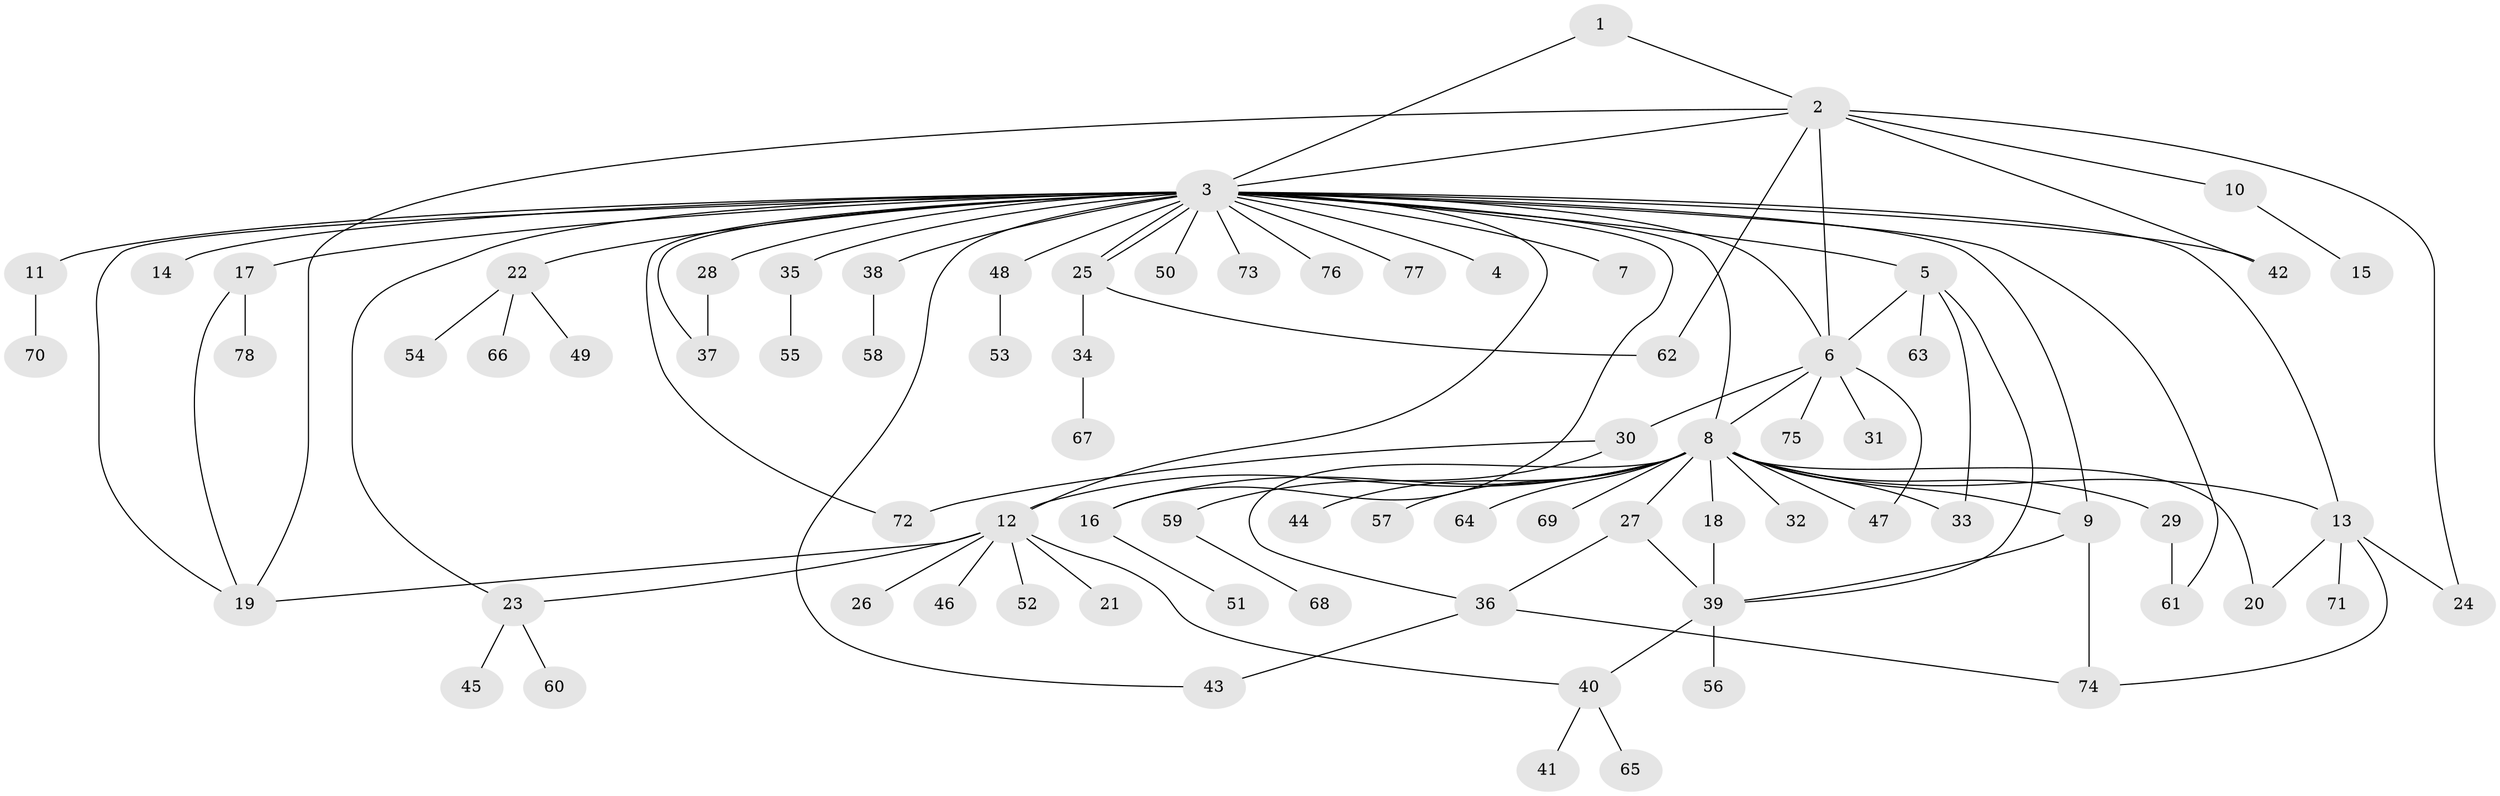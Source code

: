 // coarse degree distribution, {2: 0.16071428571428573, 8: 0.03571428571428571, 28: 0.017857142857142856, 1: 0.5535714285714286, 5: 0.03571428571428571, 7: 0.017857142857142856, 15: 0.017857142857142856, 6: 0.017857142857142856, 3: 0.08928571428571429, 4: 0.05357142857142857}
// Generated by graph-tools (version 1.1) at 2025/50/03/04/25 22:50:04]
// undirected, 78 vertices, 107 edges
graph export_dot {
  node [color=gray90,style=filled];
  1;
  2;
  3;
  4;
  5;
  6;
  7;
  8;
  9;
  10;
  11;
  12;
  13;
  14;
  15;
  16;
  17;
  18;
  19;
  20;
  21;
  22;
  23;
  24;
  25;
  26;
  27;
  28;
  29;
  30;
  31;
  32;
  33;
  34;
  35;
  36;
  37;
  38;
  39;
  40;
  41;
  42;
  43;
  44;
  45;
  46;
  47;
  48;
  49;
  50;
  51;
  52;
  53;
  54;
  55;
  56;
  57;
  58;
  59;
  60;
  61;
  62;
  63;
  64;
  65;
  66;
  67;
  68;
  69;
  70;
  71;
  72;
  73;
  74;
  75;
  76;
  77;
  78;
  1 -- 2;
  1 -- 3;
  2 -- 3;
  2 -- 6;
  2 -- 10;
  2 -- 19;
  2 -- 24;
  2 -- 42;
  2 -- 62;
  3 -- 4;
  3 -- 5;
  3 -- 6;
  3 -- 7;
  3 -- 8;
  3 -- 9;
  3 -- 11;
  3 -- 12;
  3 -- 13;
  3 -- 14;
  3 -- 16;
  3 -- 17;
  3 -- 19;
  3 -- 22;
  3 -- 23;
  3 -- 25;
  3 -- 25;
  3 -- 28;
  3 -- 35;
  3 -- 37;
  3 -- 38;
  3 -- 42;
  3 -- 43;
  3 -- 48;
  3 -- 50;
  3 -- 61;
  3 -- 72;
  3 -- 73;
  3 -- 76;
  3 -- 77;
  5 -- 6;
  5 -- 33;
  5 -- 39;
  5 -- 63;
  6 -- 8;
  6 -- 30;
  6 -- 31;
  6 -- 47;
  6 -- 75;
  8 -- 9;
  8 -- 12;
  8 -- 13;
  8 -- 16;
  8 -- 18;
  8 -- 20;
  8 -- 27;
  8 -- 29;
  8 -- 32;
  8 -- 33;
  8 -- 36;
  8 -- 44;
  8 -- 47;
  8 -- 57;
  8 -- 64;
  8 -- 69;
  9 -- 39;
  9 -- 74;
  10 -- 15;
  11 -- 70;
  12 -- 19;
  12 -- 21;
  12 -- 23;
  12 -- 26;
  12 -- 40;
  12 -- 46;
  12 -- 52;
  13 -- 20;
  13 -- 24;
  13 -- 71;
  13 -- 74;
  16 -- 51;
  17 -- 19;
  17 -- 78;
  18 -- 39;
  22 -- 49;
  22 -- 54;
  22 -- 66;
  23 -- 45;
  23 -- 60;
  25 -- 34;
  25 -- 62;
  27 -- 36;
  27 -- 39;
  28 -- 37;
  29 -- 61;
  30 -- 59;
  30 -- 72;
  34 -- 67;
  35 -- 55;
  36 -- 43;
  36 -- 74;
  38 -- 58;
  39 -- 40;
  39 -- 56;
  40 -- 41;
  40 -- 65;
  48 -- 53;
  59 -- 68;
}

